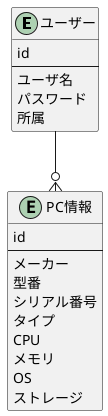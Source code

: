 @startuml test_er
' Entity01 }|..|| Entity02
' Entity03 }o..o| Entity04
' Entity05 ||--o{ Entity06
' Entity07 |o--|| Entity08

entity "ユーザー" as user {
  id
  --
  ユーザ名
  パスワード
  所属
}

entity "PC情報" as pc_info {
  id
  --
  メーカー
  型番
  シリアル番号
  タイプ
  CPU
  メモリ
  OS
  ストレージ
}

user --o{ pc_info
@enduml